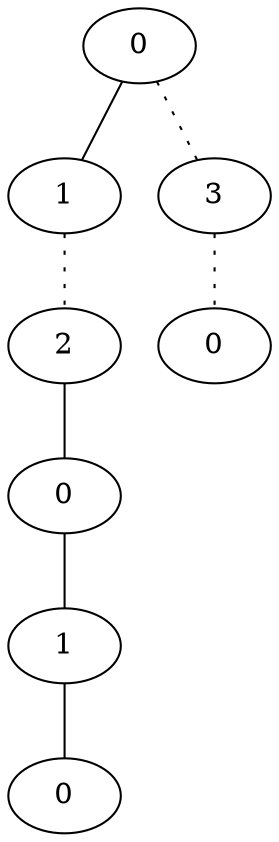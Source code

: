 graph {
a0[label=0];
a1[label=1];
a2[label=2];
a3[label=0];
a4[label=1];
a5[label=0];
a6[label=3];
a7[label=0];
a0 -- a1;
a0 -- a6 [style=dotted];
a1 -- a2 [style=dotted];
a2 -- a3;
a3 -- a4;
a4 -- a5;
a6 -- a7 [style=dotted];
}
